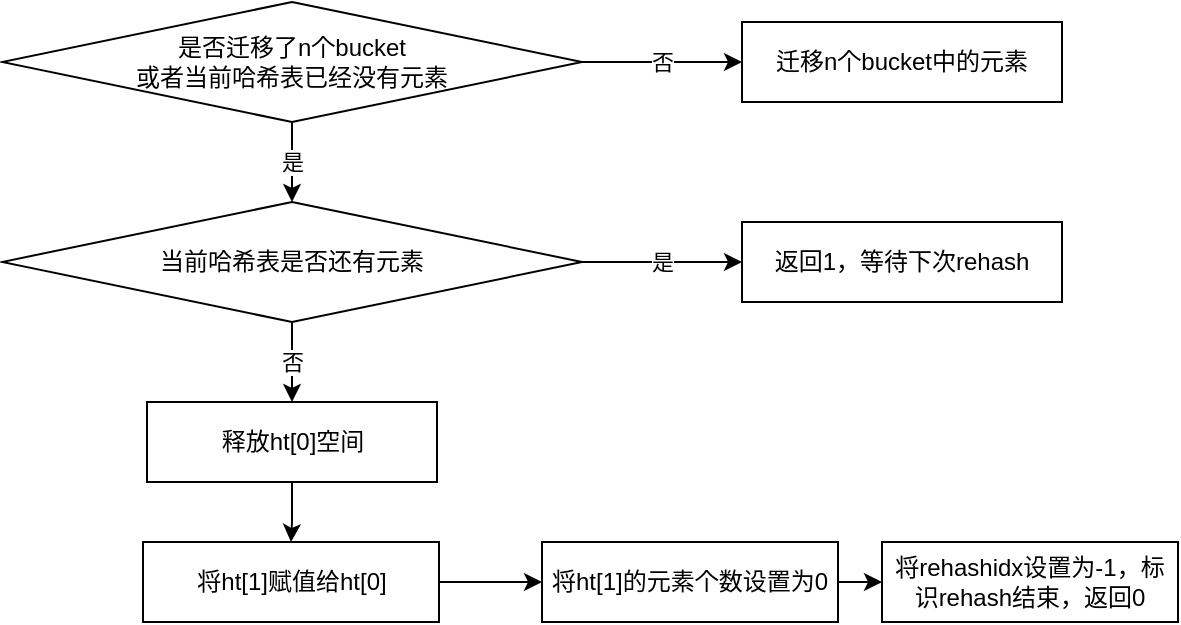 <mxfile version="12.2.4" pages="1"><diagram id="HhmCOq9xGR5g9MxdsgQ2" name="Page-1"><mxGraphModel dx="274" dy="231" grid="1" gridSize="10" guides="1" tooltips="1" connect="1" arrows="1" fold="1" page="1" pageScale="1" pageWidth="827" pageHeight="1169" math="0" shadow="0"><root><mxCell id="0"/><mxCell id="1" parent="0"/><mxCell id="5" value="否" style="edgeStyle=orthogonalEdgeStyle;rounded=0;orthogonalLoop=1;jettySize=auto;html=1;entryX=0;entryY=0.5;entryDx=0;entryDy=0;" parent="1" source="2" target="3" edge="1"><mxGeometry relative="1" as="geometry"><mxPoint x="390" y="80" as="targetPoint"/></mxGeometry></mxCell><mxCell id="7" value="是" style="edgeStyle=orthogonalEdgeStyle;rounded=0;orthogonalLoop=1;jettySize=auto;html=1;exitX=0.5;exitY=1;exitDx=0;exitDy=0;entryX=0.5;entryY=0;entryDx=0;entryDy=0;" parent="1" source="2" target="6" edge="1"><mxGeometry relative="1" as="geometry"/></mxCell><mxCell id="2" value="是否迁移了n个bucket&lt;br&gt;或者当前哈希表已经没有元素" style="rhombus;whiteSpace=wrap;html=1;" parent="1" vertex="1"><mxGeometry x="20" y="50" width="290" height="60" as="geometry"/></mxCell><mxCell id="3" value="迁移n个bucket中的元素" style="rounded=0;whiteSpace=wrap;html=1;" parent="1" vertex="1"><mxGeometry x="390" y="60" width="160" height="40" as="geometry"/></mxCell><mxCell id="9" value="是" style="edgeStyle=orthogonalEdgeStyle;rounded=0;orthogonalLoop=1;jettySize=auto;html=1;exitX=1;exitY=0.5;exitDx=0;exitDy=0;entryX=0;entryY=0.5;entryDx=0;entryDy=0;" parent="1" source="6" target="8" edge="1"><mxGeometry relative="1" as="geometry"/></mxCell><mxCell id="11" value="否" style="edgeStyle=orthogonalEdgeStyle;rounded=0;orthogonalLoop=1;jettySize=auto;html=1;exitX=0.5;exitY=1;exitDx=0;exitDy=0;" parent="1" source="6" target="10" edge="1"><mxGeometry relative="1" as="geometry"/></mxCell><mxCell id="6" value="当前哈希表是否还有元素" style="rhombus;whiteSpace=wrap;html=1;" parent="1" vertex="1"><mxGeometry x="20" y="150" width="290" height="60" as="geometry"/></mxCell><mxCell id="8" value="返回1，等待下次rehash" style="rounded=0;whiteSpace=wrap;html=1;" parent="1" vertex="1"><mxGeometry x="390" y="160" width="160" height="40" as="geometry"/></mxCell><mxCell id="13" style="edgeStyle=orthogonalEdgeStyle;rounded=0;orthogonalLoop=1;jettySize=auto;html=1;exitX=0.5;exitY=1;exitDx=0;exitDy=0;" parent="1" source="10" target="12" edge="1"><mxGeometry relative="1" as="geometry"/></mxCell><mxCell id="10" value="释放ht[0]空间" style="rounded=0;whiteSpace=wrap;html=1;" parent="1" vertex="1"><mxGeometry x="92.5" y="250" width="145" height="40" as="geometry"/></mxCell><mxCell id="15" style="edgeStyle=orthogonalEdgeStyle;rounded=0;orthogonalLoop=1;jettySize=auto;html=1;exitX=1;exitY=0.5;exitDx=0;exitDy=0;" parent="1" source="12" target="14" edge="1"><mxGeometry relative="1" as="geometry"/></mxCell><mxCell id="12" value="将ht[1]赋值给ht[0]" style="rounded=0;whiteSpace=wrap;html=1;" parent="1" vertex="1"><mxGeometry x="90.5" y="320" width="148" height="40" as="geometry"/></mxCell><mxCell id="17" style="edgeStyle=orthogonalEdgeStyle;rounded=0;orthogonalLoop=1;jettySize=auto;html=1;exitX=1;exitY=0.5;exitDx=0;exitDy=0;entryX=0;entryY=0.5;entryDx=0;entryDy=0;" parent="1" source="14" target="16" edge="1"><mxGeometry relative="1" as="geometry"/></mxCell><mxCell id="14" value="将ht[1]的元素个数设置为0" style="rounded=0;whiteSpace=wrap;html=1;" parent="1" vertex="1"><mxGeometry x="290" y="320" width="148" height="40" as="geometry"/></mxCell><mxCell id="16" value="将rehashidx设置为-1，标识rehash结束，返回0" style="rounded=0;whiteSpace=wrap;html=1;" parent="1" vertex="1"><mxGeometry x="460" y="320" width="148" height="40" as="geometry"/></mxCell></root></mxGraphModel></diagram></mxfile>